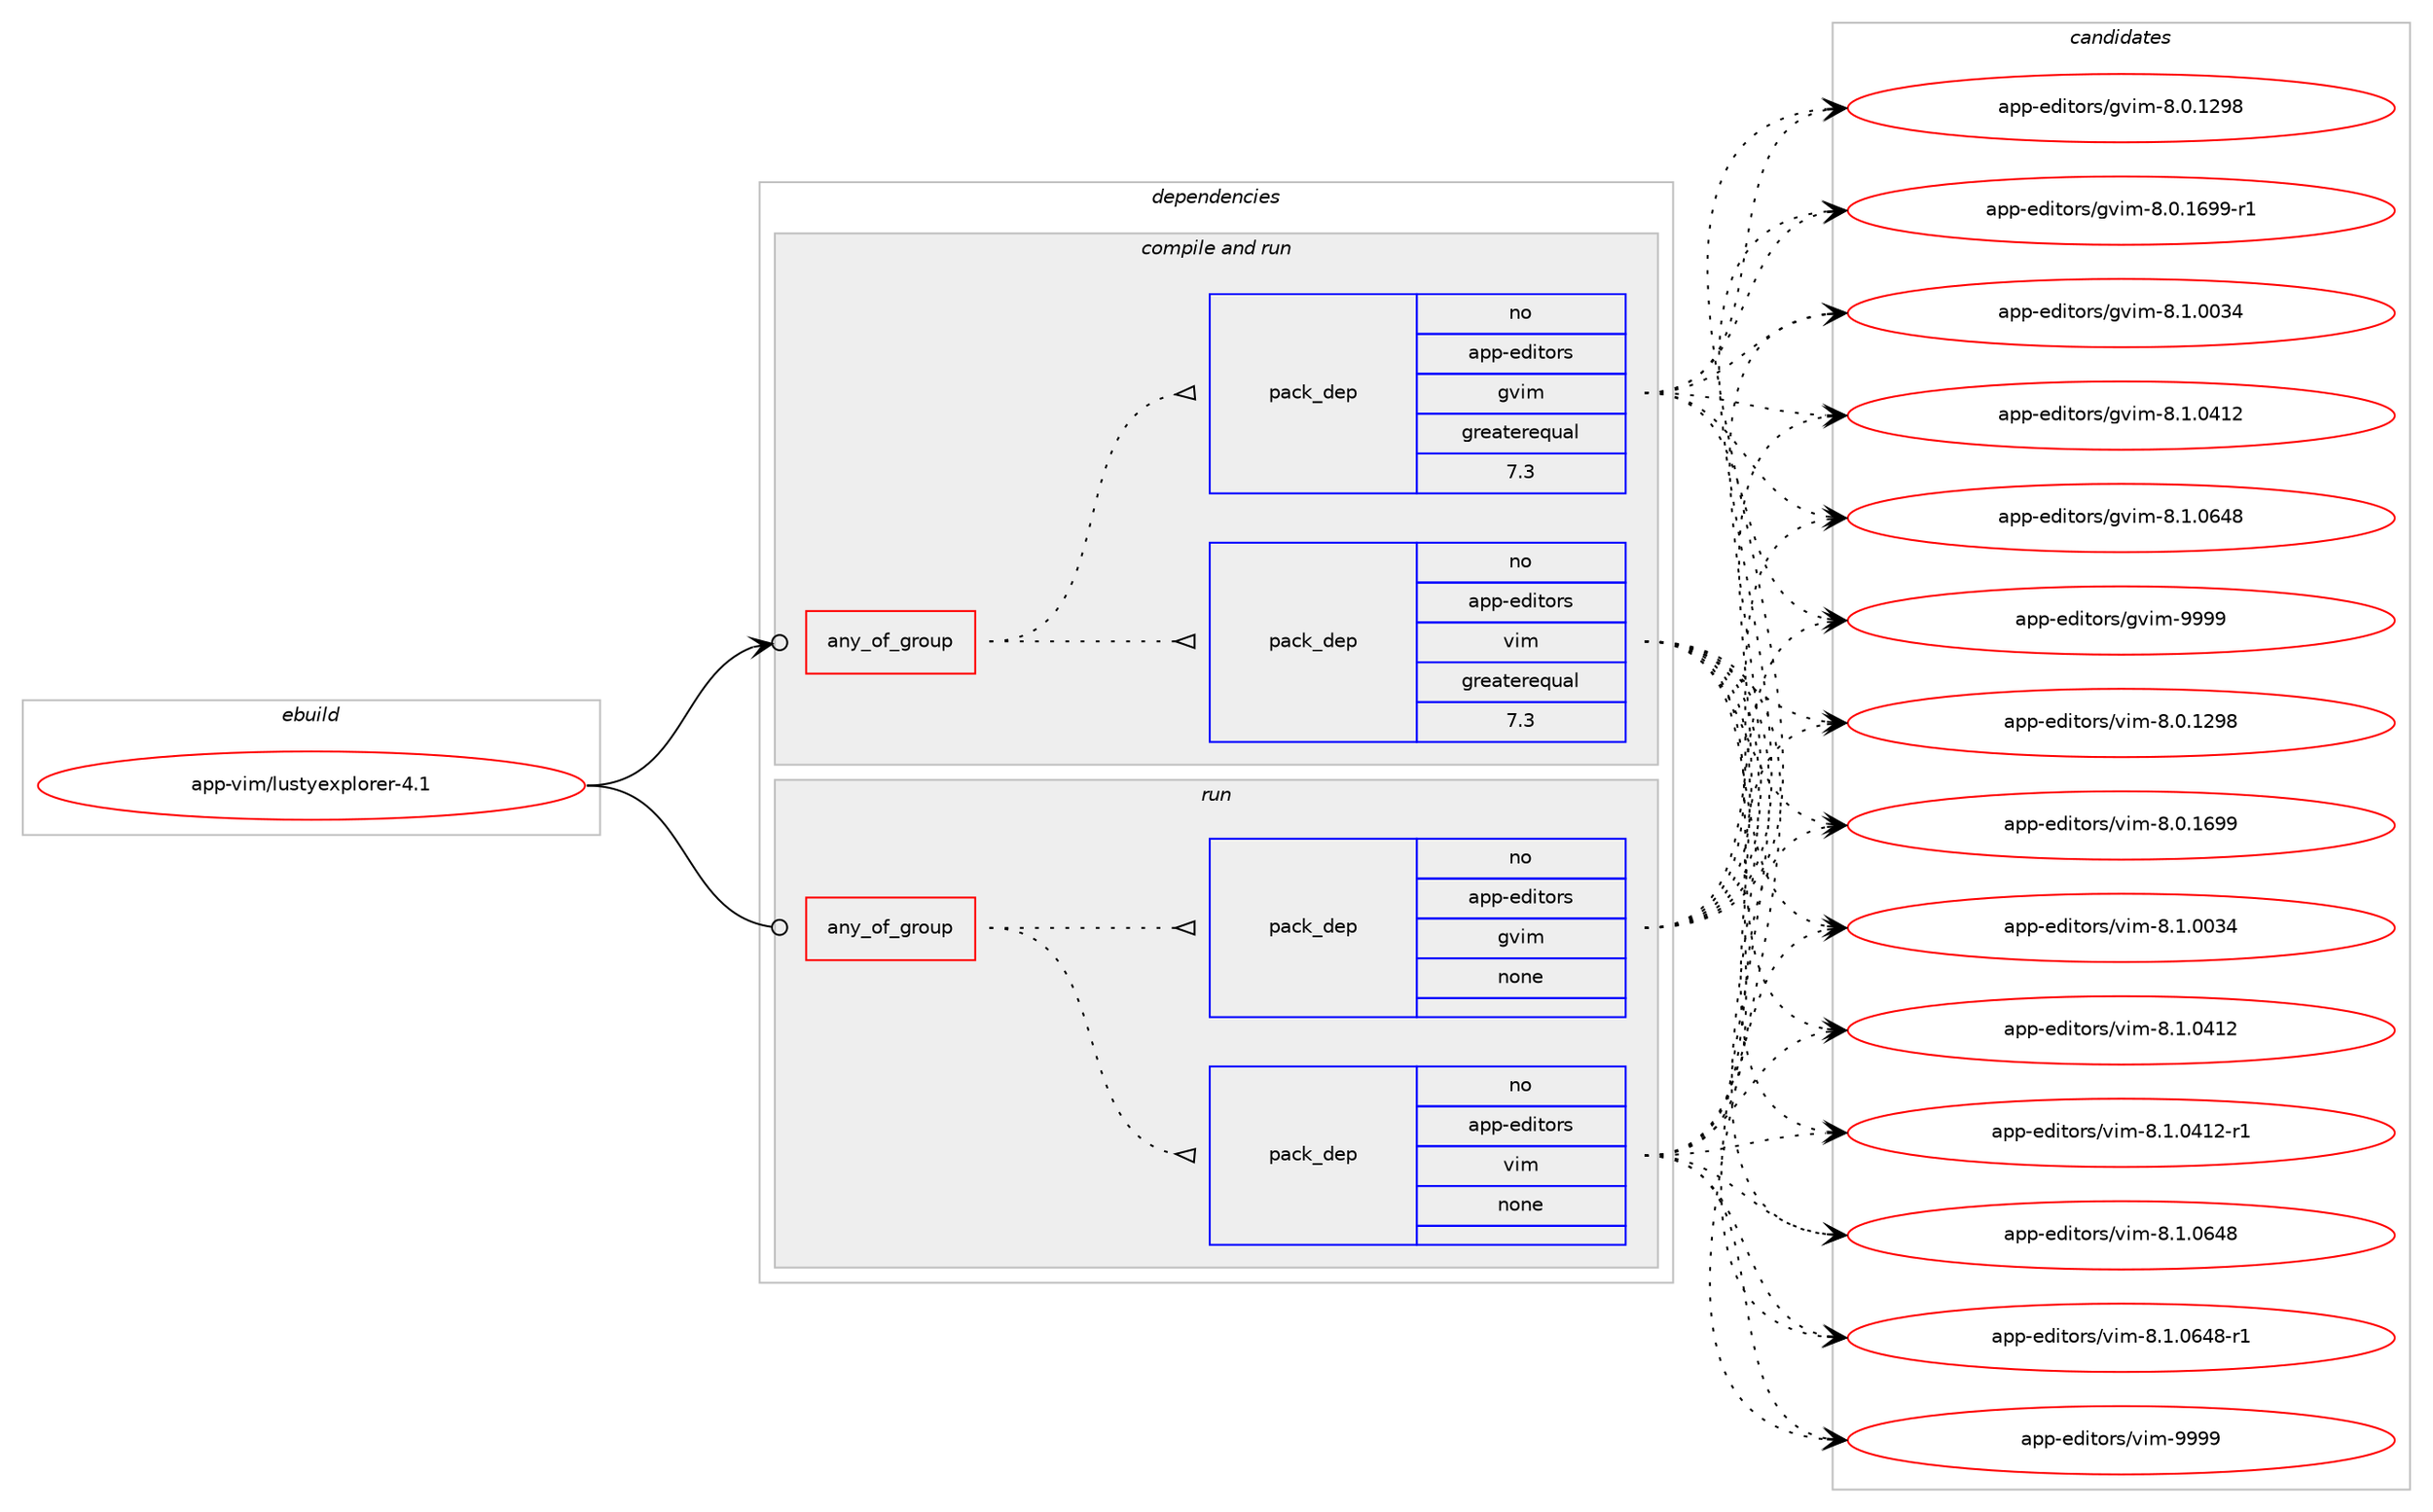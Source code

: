 digraph prolog {

# *************
# Graph options
# *************

newrank=true;
concentrate=true;
compound=true;
graph [rankdir=LR,fontname=Helvetica,fontsize=10,ranksep=1.5];#, ranksep=2.5, nodesep=0.2];
edge  [arrowhead=vee];
node  [fontname=Helvetica,fontsize=10];

# **********
# The ebuild
# **********

subgraph cluster_leftcol {
color=gray;
rank=same;
label=<<i>ebuild</i>>;
id [label="app-vim/lustyexplorer-4.1", color=red, width=4, href="../app-vim/lustyexplorer-4.1.svg"];
}

# ****************
# The dependencies
# ****************

subgraph cluster_midcol {
color=gray;
label=<<i>dependencies</i>>;
subgraph cluster_compile {
fillcolor="#eeeeee";
style=filled;
label=<<i>compile</i>>;
}
subgraph cluster_compileandrun {
fillcolor="#eeeeee";
style=filled;
label=<<i>compile and run</i>>;
subgraph any20149 {
dependency1314340 [label=<<TABLE BORDER="0" CELLBORDER="1" CELLSPACING="0" CELLPADDING="4"><TR><TD CELLPADDING="10">any_of_group</TD></TR></TABLE>>, shape=none, color=red];subgraph pack937255 {
dependency1314341 [label=<<TABLE BORDER="0" CELLBORDER="1" CELLSPACING="0" CELLPADDING="4" WIDTH="220"><TR><TD ROWSPAN="6" CELLPADDING="30">pack_dep</TD></TR><TR><TD WIDTH="110">no</TD></TR><TR><TD>app-editors</TD></TR><TR><TD>vim</TD></TR><TR><TD>greaterequal</TD></TR><TR><TD>7.3</TD></TR></TABLE>>, shape=none, color=blue];
}
dependency1314340:e -> dependency1314341:w [weight=20,style="dotted",arrowhead="oinv"];
subgraph pack937256 {
dependency1314342 [label=<<TABLE BORDER="0" CELLBORDER="1" CELLSPACING="0" CELLPADDING="4" WIDTH="220"><TR><TD ROWSPAN="6" CELLPADDING="30">pack_dep</TD></TR><TR><TD WIDTH="110">no</TD></TR><TR><TD>app-editors</TD></TR><TR><TD>gvim</TD></TR><TR><TD>greaterequal</TD></TR><TR><TD>7.3</TD></TR></TABLE>>, shape=none, color=blue];
}
dependency1314340:e -> dependency1314342:w [weight=20,style="dotted",arrowhead="oinv"];
}
id:e -> dependency1314340:w [weight=20,style="solid",arrowhead="odotvee"];
}
subgraph cluster_run {
fillcolor="#eeeeee";
style=filled;
label=<<i>run</i>>;
subgraph any20150 {
dependency1314343 [label=<<TABLE BORDER="0" CELLBORDER="1" CELLSPACING="0" CELLPADDING="4"><TR><TD CELLPADDING="10">any_of_group</TD></TR></TABLE>>, shape=none, color=red];subgraph pack937257 {
dependency1314344 [label=<<TABLE BORDER="0" CELLBORDER="1" CELLSPACING="0" CELLPADDING="4" WIDTH="220"><TR><TD ROWSPAN="6" CELLPADDING="30">pack_dep</TD></TR><TR><TD WIDTH="110">no</TD></TR><TR><TD>app-editors</TD></TR><TR><TD>vim</TD></TR><TR><TD>none</TD></TR><TR><TD></TD></TR></TABLE>>, shape=none, color=blue];
}
dependency1314343:e -> dependency1314344:w [weight=20,style="dotted",arrowhead="oinv"];
subgraph pack937258 {
dependency1314345 [label=<<TABLE BORDER="0" CELLBORDER="1" CELLSPACING="0" CELLPADDING="4" WIDTH="220"><TR><TD ROWSPAN="6" CELLPADDING="30">pack_dep</TD></TR><TR><TD WIDTH="110">no</TD></TR><TR><TD>app-editors</TD></TR><TR><TD>gvim</TD></TR><TR><TD>none</TD></TR><TR><TD></TD></TR></TABLE>>, shape=none, color=blue];
}
dependency1314343:e -> dependency1314345:w [weight=20,style="dotted",arrowhead="oinv"];
}
id:e -> dependency1314343:w [weight=20,style="solid",arrowhead="odot"];
}
}

# **************
# The candidates
# **************

subgraph cluster_choices {
rank=same;
color=gray;
label=<<i>candidates</i>>;

subgraph choice937255 {
color=black;
nodesep=1;
choice971121124510110010511611111411547118105109455646484649505756 [label="app-editors/vim-8.0.1298", color=red, width=4,href="../app-editors/vim-8.0.1298.svg"];
choice971121124510110010511611111411547118105109455646484649545757 [label="app-editors/vim-8.0.1699", color=red, width=4,href="../app-editors/vim-8.0.1699.svg"];
choice971121124510110010511611111411547118105109455646494648485152 [label="app-editors/vim-8.1.0034", color=red, width=4,href="../app-editors/vim-8.1.0034.svg"];
choice971121124510110010511611111411547118105109455646494648524950 [label="app-editors/vim-8.1.0412", color=red, width=4,href="../app-editors/vim-8.1.0412.svg"];
choice9711211245101100105116111114115471181051094556464946485249504511449 [label="app-editors/vim-8.1.0412-r1", color=red, width=4,href="../app-editors/vim-8.1.0412-r1.svg"];
choice971121124510110010511611111411547118105109455646494648545256 [label="app-editors/vim-8.1.0648", color=red, width=4,href="../app-editors/vim-8.1.0648.svg"];
choice9711211245101100105116111114115471181051094556464946485452564511449 [label="app-editors/vim-8.1.0648-r1", color=red, width=4,href="../app-editors/vim-8.1.0648-r1.svg"];
choice9711211245101100105116111114115471181051094557575757 [label="app-editors/vim-9999", color=red, width=4,href="../app-editors/vim-9999.svg"];
dependency1314341:e -> choice971121124510110010511611111411547118105109455646484649505756:w [style=dotted,weight="100"];
dependency1314341:e -> choice971121124510110010511611111411547118105109455646484649545757:w [style=dotted,weight="100"];
dependency1314341:e -> choice971121124510110010511611111411547118105109455646494648485152:w [style=dotted,weight="100"];
dependency1314341:e -> choice971121124510110010511611111411547118105109455646494648524950:w [style=dotted,weight="100"];
dependency1314341:e -> choice9711211245101100105116111114115471181051094556464946485249504511449:w [style=dotted,weight="100"];
dependency1314341:e -> choice971121124510110010511611111411547118105109455646494648545256:w [style=dotted,weight="100"];
dependency1314341:e -> choice9711211245101100105116111114115471181051094556464946485452564511449:w [style=dotted,weight="100"];
dependency1314341:e -> choice9711211245101100105116111114115471181051094557575757:w [style=dotted,weight="100"];
}
subgraph choice937256 {
color=black;
nodesep=1;
choice971121124510110010511611111411547103118105109455646484649505756 [label="app-editors/gvim-8.0.1298", color=red, width=4,href="../app-editors/gvim-8.0.1298.svg"];
choice9711211245101100105116111114115471031181051094556464846495457574511449 [label="app-editors/gvim-8.0.1699-r1", color=red, width=4,href="../app-editors/gvim-8.0.1699-r1.svg"];
choice971121124510110010511611111411547103118105109455646494648485152 [label="app-editors/gvim-8.1.0034", color=red, width=4,href="../app-editors/gvim-8.1.0034.svg"];
choice971121124510110010511611111411547103118105109455646494648524950 [label="app-editors/gvim-8.1.0412", color=red, width=4,href="../app-editors/gvim-8.1.0412.svg"];
choice971121124510110010511611111411547103118105109455646494648545256 [label="app-editors/gvim-8.1.0648", color=red, width=4,href="../app-editors/gvim-8.1.0648.svg"];
choice9711211245101100105116111114115471031181051094557575757 [label="app-editors/gvim-9999", color=red, width=4,href="../app-editors/gvim-9999.svg"];
dependency1314342:e -> choice971121124510110010511611111411547103118105109455646484649505756:w [style=dotted,weight="100"];
dependency1314342:e -> choice9711211245101100105116111114115471031181051094556464846495457574511449:w [style=dotted,weight="100"];
dependency1314342:e -> choice971121124510110010511611111411547103118105109455646494648485152:w [style=dotted,weight="100"];
dependency1314342:e -> choice971121124510110010511611111411547103118105109455646494648524950:w [style=dotted,weight="100"];
dependency1314342:e -> choice971121124510110010511611111411547103118105109455646494648545256:w [style=dotted,weight="100"];
dependency1314342:e -> choice9711211245101100105116111114115471031181051094557575757:w [style=dotted,weight="100"];
}
subgraph choice937257 {
color=black;
nodesep=1;
choice971121124510110010511611111411547118105109455646484649505756 [label="app-editors/vim-8.0.1298", color=red, width=4,href="../app-editors/vim-8.0.1298.svg"];
choice971121124510110010511611111411547118105109455646484649545757 [label="app-editors/vim-8.0.1699", color=red, width=4,href="../app-editors/vim-8.0.1699.svg"];
choice971121124510110010511611111411547118105109455646494648485152 [label="app-editors/vim-8.1.0034", color=red, width=4,href="../app-editors/vim-8.1.0034.svg"];
choice971121124510110010511611111411547118105109455646494648524950 [label="app-editors/vim-8.1.0412", color=red, width=4,href="../app-editors/vim-8.1.0412.svg"];
choice9711211245101100105116111114115471181051094556464946485249504511449 [label="app-editors/vim-8.1.0412-r1", color=red, width=4,href="../app-editors/vim-8.1.0412-r1.svg"];
choice971121124510110010511611111411547118105109455646494648545256 [label="app-editors/vim-8.1.0648", color=red, width=4,href="../app-editors/vim-8.1.0648.svg"];
choice9711211245101100105116111114115471181051094556464946485452564511449 [label="app-editors/vim-8.1.0648-r1", color=red, width=4,href="../app-editors/vim-8.1.0648-r1.svg"];
choice9711211245101100105116111114115471181051094557575757 [label="app-editors/vim-9999", color=red, width=4,href="../app-editors/vim-9999.svg"];
dependency1314344:e -> choice971121124510110010511611111411547118105109455646484649505756:w [style=dotted,weight="100"];
dependency1314344:e -> choice971121124510110010511611111411547118105109455646484649545757:w [style=dotted,weight="100"];
dependency1314344:e -> choice971121124510110010511611111411547118105109455646494648485152:w [style=dotted,weight="100"];
dependency1314344:e -> choice971121124510110010511611111411547118105109455646494648524950:w [style=dotted,weight="100"];
dependency1314344:e -> choice9711211245101100105116111114115471181051094556464946485249504511449:w [style=dotted,weight="100"];
dependency1314344:e -> choice971121124510110010511611111411547118105109455646494648545256:w [style=dotted,weight="100"];
dependency1314344:e -> choice9711211245101100105116111114115471181051094556464946485452564511449:w [style=dotted,weight="100"];
dependency1314344:e -> choice9711211245101100105116111114115471181051094557575757:w [style=dotted,weight="100"];
}
subgraph choice937258 {
color=black;
nodesep=1;
choice971121124510110010511611111411547103118105109455646484649505756 [label="app-editors/gvim-8.0.1298", color=red, width=4,href="../app-editors/gvim-8.0.1298.svg"];
choice9711211245101100105116111114115471031181051094556464846495457574511449 [label="app-editors/gvim-8.0.1699-r1", color=red, width=4,href="../app-editors/gvim-8.0.1699-r1.svg"];
choice971121124510110010511611111411547103118105109455646494648485152 [label="app-editors/gvim-8.1.0034", color=red, width=4,href="../app-editors/gvim-8.1.0034.svg"];
choice971121124510110010511611111411547103118105109455646494648524950 [label="app-editors/gvim-8.1.0412", color=red, width=4,href="../app-editors/gvim-8.1.0412.svg"];
choice971121124510110010511611111411547103118105109455646494648545256 [label="app-editors/gvim-8.1.0648", color=red, width=4,href="../app-editors/gvim-8.1.0648.svg"];
choice9711211245101100105116111114115471031181051094557575757 [label="app-editors/gvim-9999", color=red, width=4,href="../app-editors/gvim-9999.svg"];
dependency1314345:e -> choice971121124510110010511611111411547103118105109455646484649505756:w [style=dotted,weight="100"];
dependency1314345:e -> choice9711211245101100105116111114115471031181051094556464846495457574511449:w [style=dotted,weight="100"];
dependency1314345:e -> choice971121124510110010511611111411547103118105109455646494648485152:w [style=dotted,weight="100"];
dependency1314345:e -> choice971121124510110010511611111411547103118105109455646494648524950:w [style=dotted,weight="100"];
dependency1314345:e -> choice971121124510110010511611111411547103118105109455646494648545256:w [style=dotted,weight="100"];
dependency1314345:e -> choice9711211245101100105116111114115471031181051094557575757:w [style=dotted,weight="100"];
}
}

}
